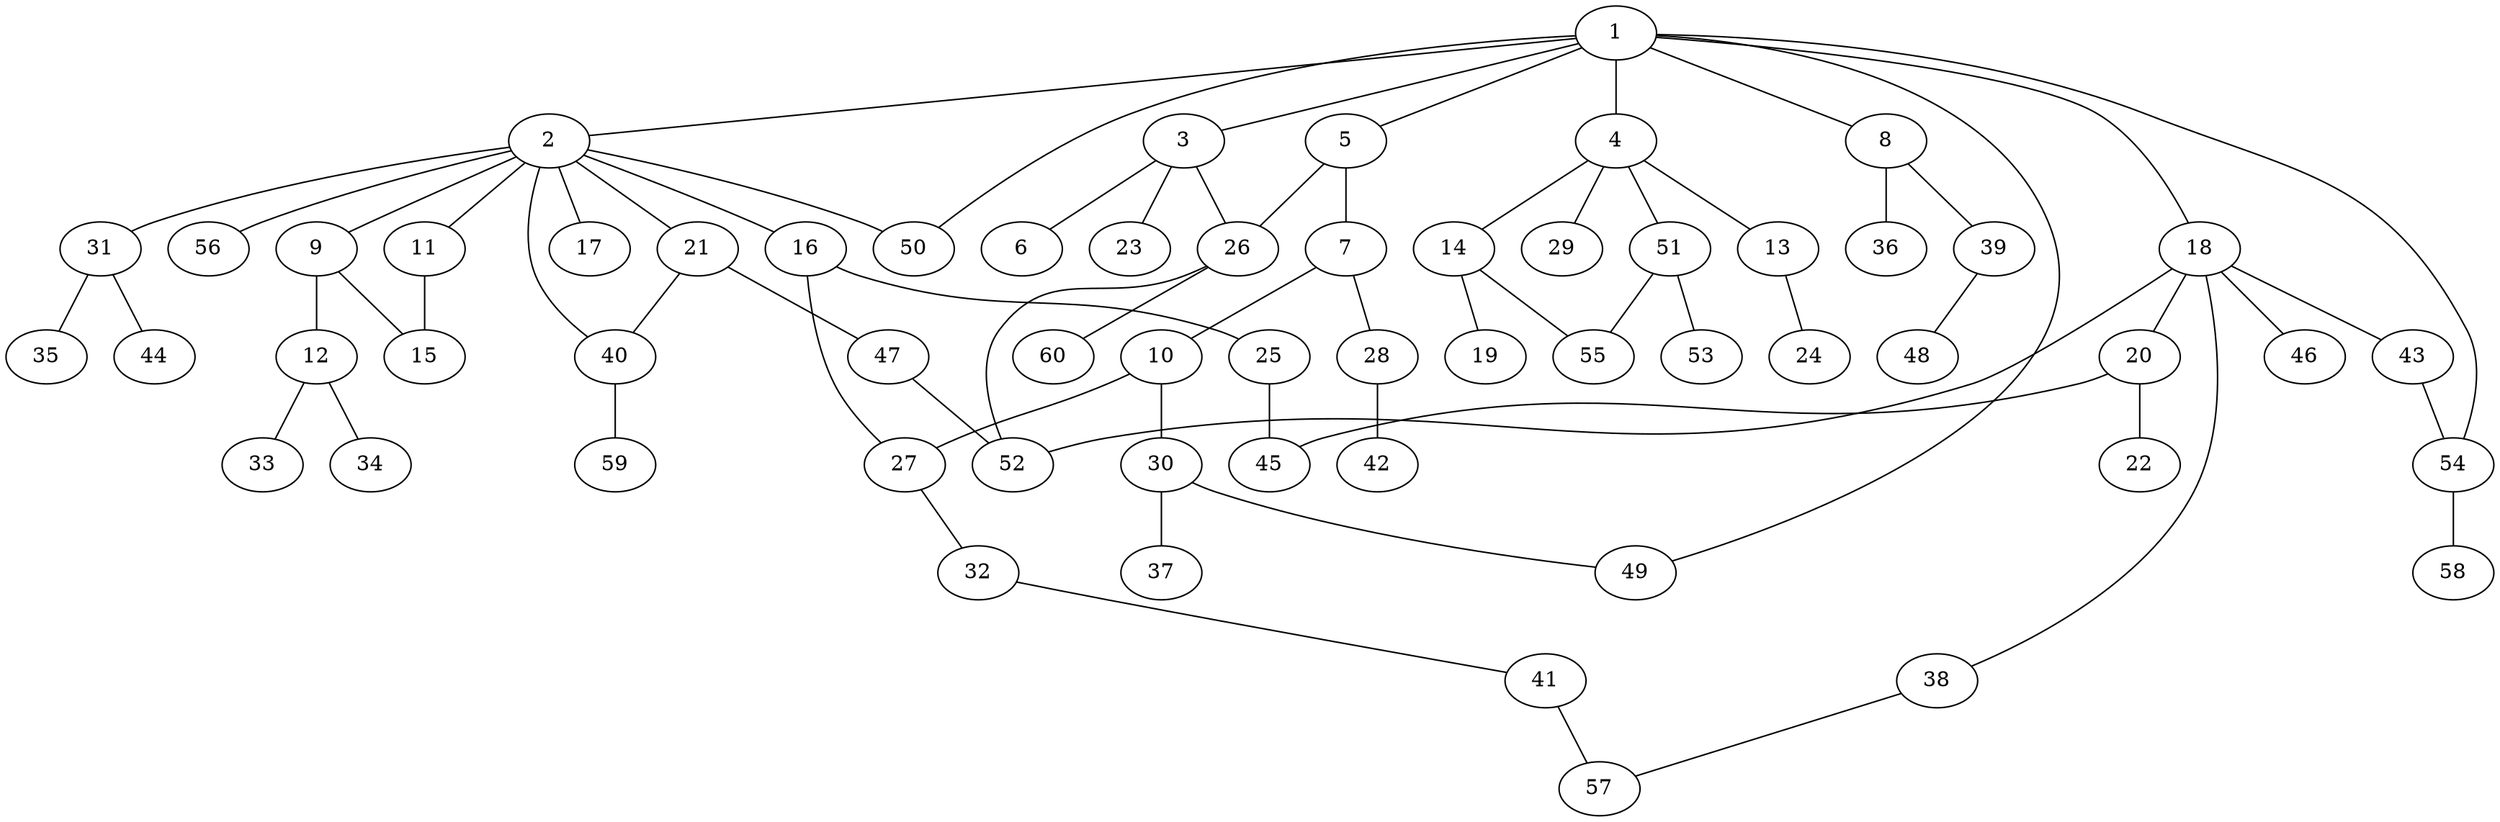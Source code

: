 graph graphname {1--2
1--3
1--4
1--5
1--8
1--18
1--49
1--50
1--54
2--9
2--11
2--16
2--17
2--21
2--31
2--40
2--50
2--56
3--6
3--23
3--26
4--13
4--14
4--29
4--51
5--7
5--26
7--10
7--28
8--36
8--39
9--12
9--15
10--27
10--30
11--15
12--33
12--34
13--24
14--19
14--55
16--25
16--27
18--20
18--38
18--43
18--46
18--52
20--22
20--45
21--40
21--47
25--45
26--52
26--60
27--32
28--42
30--37
30--49
31--35
31--44
32--41
38--57
39--48
40--59
41--57
43--54
47--52
51--53
51--55
54--58
}